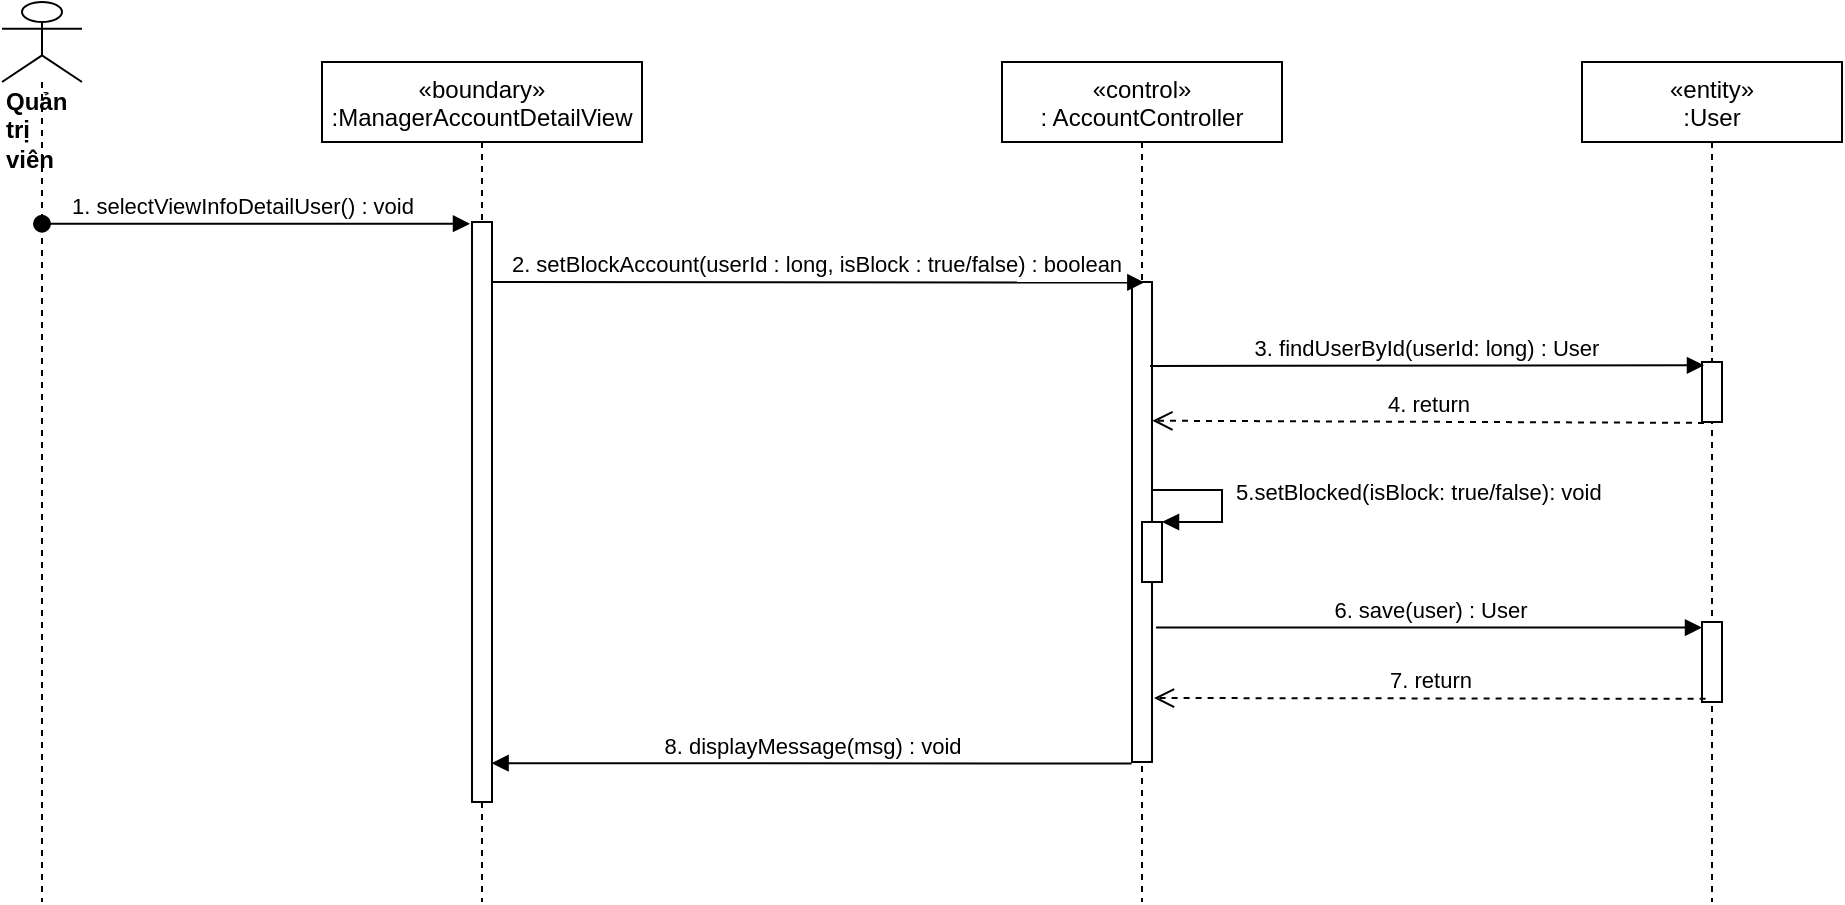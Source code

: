 <mxfile version="14.8.2" type="device"><diagram id="kgpKYQtTHZ0yAKxKKP6v" name="Page-1"><mxGraphModel dx="1038" dy="521" grid="1" gridSize="10" guides="1" tooltips="1" connect="1" arrows="1" fold="1" page="1" pageScale="1" pageWidth="850" pageHeight="1100" math="0" shadow="0"><root><mxCell id="0"/><mxCell id="1" parent="0"/><mxCell id="7LMQqACqiYnsaKDSsPnZ-3" value="«control»&#10;: AccountController" style="shape=umlLifeline;perimeter=lifelinePerimeter;container=1;collapsible=0;recursiveResize=0;rounded=0;shadow=0;strokeWidth=1;" parent="1" vertex="1"><mxGeometry x="570" y="80" width="140" height="420" as="geometry"/></mxCell><mxCell id="7LMQqACqiYnsaKDSsPnZ-4" value="" style="points=[];perimeter=orthogonalPerimeter;rounded=0;shadow=0;strokeWidth=1;" parent="7LMQqACqiYnsaKDSsPnZ-3" vertex="1"><mxGeometry x="65" y="110" width="10" height="240" as="geometry"/></mxCell><mxCell id="7LMQqACqiYnsaKDSsPnZ-5" value="&lt;div&gt;&lt;b&gt;Quản trị viên&lt;/b&gt;&lt;/div&gt;" style="shape=umlLifeline;participant=umlActor;perimeter=lifelinePerimeter;whiteSpace=wrap;html=1;container=1;collapsible=0;recursiveResize=0;verticalAlign=top;spacingTop=36;outlineConnect=0;align=left;size=40;" parent="1" vertex="1"><mxGeometry x="70" y="50" width="40" height="450" as="geometry"/></mxCell><mxCell id="7LMQqACqiYnsaKDSsPnZ-6" value="1. selectViewInfoDetailUser() : void" style="verticalAlign=bottom;startArrow=oval;endArrow=block;startSize=8;shadow=0;strokeWidth=1;entryX=-0.1;entryY=0.003;entryDx=0;entryDy=0;entryPerimeter=0;" parent="1" source="7LMQqACqiYnsaKDSsPnZ-5" target="7LMQqACqiYnsaKDSsPnZ-20" edge="1"><mxGeometry x="-0.06" relative="1" as="geometry"><mxPoint x="100" y="170" as="sourcePoint"/><mxPoint as="offset"/><mxPoint x="309.5" y="160.72" as="targetPoint"/></mxGeometry></mxCell><mxCell id="7LMQqACqiYnsaKDSsPnZ-9" value="2. setBlockAccount(userId : long, isBlock : true/false) : boolean" style="html=1;verticalAlign=bottom;endArrow=block;entryX=0.617;entryY=0.001;entryDx=0;entryDy=0;entryPerimeter=0;" parent="1" target="7LMQqACqiYnsaKDSsPnZ-4" edge="1"><mxGeometry width="80" relative="1" as="geometry"><mxPoint x="314" y="190" as="sourcePoint"/><mxPoint x="500" y="210" as="targetPoint"/></mxGeometry></mxCell><mxCell id="7LMQqACqiYnsaKDSsPnZ-14" value="«entity»&#10;:User" style="shape=umlLifeline;perimeter=lifelinePerimeter;container=1;collapsible=0;recursiveResize=0;rounded=0;shadow=0;strokeWidth=1;" parent="1" vertex="1"><mxGeometry x="860" y="80" width="130" height="420" as="geometry"/></mxCell><mxCell id="7LMQqACqiYnsaKDSsPnZ-15" value="" style="points=[];perimeter=orthogonalPerimeter;rounded=0;shadow=0;strokeWidth=1;" parent="7LMQqACqiYnsaKDSsPnZ-14" vertex="1"><mxGeometry x="60" y="150" width="10" height="30" as="geometry"/></mxCell><mxCell id="7LMQqACqiYnsaKDSsPnZ-16" value="" style="html=1;points=[];perimeter=orthogonalPerimeter;" parent="7LMQqACqiYnsaKDSsPnZ-14" vertex="1"><mxGeometry x="60" y="280" width="10" height="40" as="geometry"/></mxCell><mxCell id="7LMQqACqiYnsaKDSsPnZ-17" value="3. findUserById(userId: long) : User" style="html=1;verticalAlign=bottom;endArrow=block;entryX=0.1;entryY=0.055;entryDx=0;entryDy=0;entryPerimeter=0;" parent="1" target="7LMQqACqiYnsaKDSsPnZ-15" edge="1"><mxGeometry width="80" relative="1" as="geometry"><mxPoint x="644" y="232" as="sourcePoint"/><mxPoint x="1010" y="239" as="targetPoint"/></mxGeometry></mxCell><mxCell id="7LMQqACqiYnsaKDSsPnZ-18" value="4. return" style="html=1;verticalAlign=bottom;endArrow=open;dashed=1;endSize=8;exitX=0.1;exitY=1.015;exitDx=0;exitDy=0;exitPerimeter=0;entryX=1.02;entryY=0.289;entryDx=0;entryDy=0;entryPerimeter=0;" parent="1" source="7LMQqACqiYnsaKDSsPnZ-15" target="7LMQqACqiYnsaKDSsPnZ-4" edge="1"><mxGeometry relative="1" as="geometry"><mxPoint x="790" y="300" as="sourcePoint"/><mxPoint x="650" y="250" as="targetPoint"/></mxGeometry></mxCell><mxCell id="7LMQqACqiYnsaKDSsPnZ-19" value="«boundary»&#10;:ManagerAccountDetailView" style="shape=umlLifeline;perimeter=lifelinePerimeter;container=1;collapsible=0;recursiveResize=0;rounded=0;shadow=0;strokeWidth=1;" parent="1" vertex="1"><mxGeometry x="230" y="80" width="160" height="420" as="geometry"/></mxCell><mxCell id="7LMQqACqiYnsaKDSsPnZ-20" value="" style="points=[];perimeter=orthogonalPerimeter;rounded=0;shadow=0;strokeWidth=1;" parent="7LMQqACqiYnsaKDSsPnZ-19" vertex="1"><mxGeometry x="75" y="80" width="10" height="290" as="geometry"/></mxCell><mxCell id="7LMQqACqiYnsaKDSsPnZ-24" value="6. save(user) : User" style="html=1;verticalAlign=bottom;endArrow=block;exitX=1.2;exitY=0.72;exitDx=0;exitDy=0;exitPerimeter=0;" parent="1" source="7LMQqACqiYnsaKDSsPnZ-4" target="7LMQqACqiYnsaKDSsPnZ-16" edge="1"><mxGeometry width="80" relative="1" as="geometry"><mxPoint x="975.6" y="360.48" as="sourcePoint"/><mxPoint x="1070" y="370" as="targetPoint"/></mxGeometry></mxCell><mxCell id="7LMQqACqiYnsaKDSsPnZ-25" value="7. return" style="html=1;verticalAlign=bottom;endArrow=open;dashed=1;endSize=8;exitX=0.18;exitY=0.96;exitDx=0;exitDy=0;exitPerimeter=0;" parent="1" source="7LMQqACqiYnsaKDSsPnZ-16" edge="1"><mxGeometry relative="1" as="geometry"><mxPoint x="1070" y="370" as="sourcePoint"/><mxPoint x="646" y="398" as="targetPoint"/></mxGeometry></mxCell><mxCell id="7LMQqACqiYnsaKDSsPnZ-26" value="" style="html=1;points=[];perimeter=orthogonalPerimeter;" parent="1" vertex="1"><mxGeometry x="640" y="310" width="10" height="30" as="geometry"/></mxCell><mxCell id="7LMQqACqiYnsaKDSsPnZ-27" value="&amp;nbsp;5.setBlocked(isBlock: true/false): void" style="edgeStyle=orthogonalEdgeStyle;html=1;align=left;spacingLeft=2;endArrow=block;rounded=0;entryX=1;entryY=0;exitX=1;exitY=0.393;exitDx=0;exitDy=0;exitPerimeter=0;" parent="1" source="7LMQqACqiYnsaKDSsPnZ-4" target="7LMQqACqiYnsaKDSsPnZ-26" edge="1"><mxGeometry relative="1" as="geometry"><mxPoint x="976" y="294.04" as="sourcePoint"/><Array as="points"><mxPoint x="645" y="294"/><mxPoint x="680" y="294"/><mxPoint x="680" y="310"/></Array></mxGeometry></mxCell><mxCell id="jfRcgV5IvrAHPn8s7hn9-1" value="8. displayMessage(msg) : void" style="html=1;verticalAlign=bottom;endArrow=block;exitX=-0.02;exitY=1.003;exitDx=0;exitDy=0;exitPerimeter=0;entryX=0.98;entryY=0.933;entryDx=0;entryDy=0;entryPerimeter=0;" parent="1" source="7LMQqACqiYnsaKDSsPnZ-4" target="7LMQqACqiYnsaKDSsPnZ-20" edge="1"><mxGeometry width="80" relative="1" as="geometry"><mxPoint x="490" y="370" as="sourcePoint"/><mxPoint x="330" y="432" as="targetPoint"/></mxGeometry></mxCell></root></mxGraphModel></diagram></mxfile>